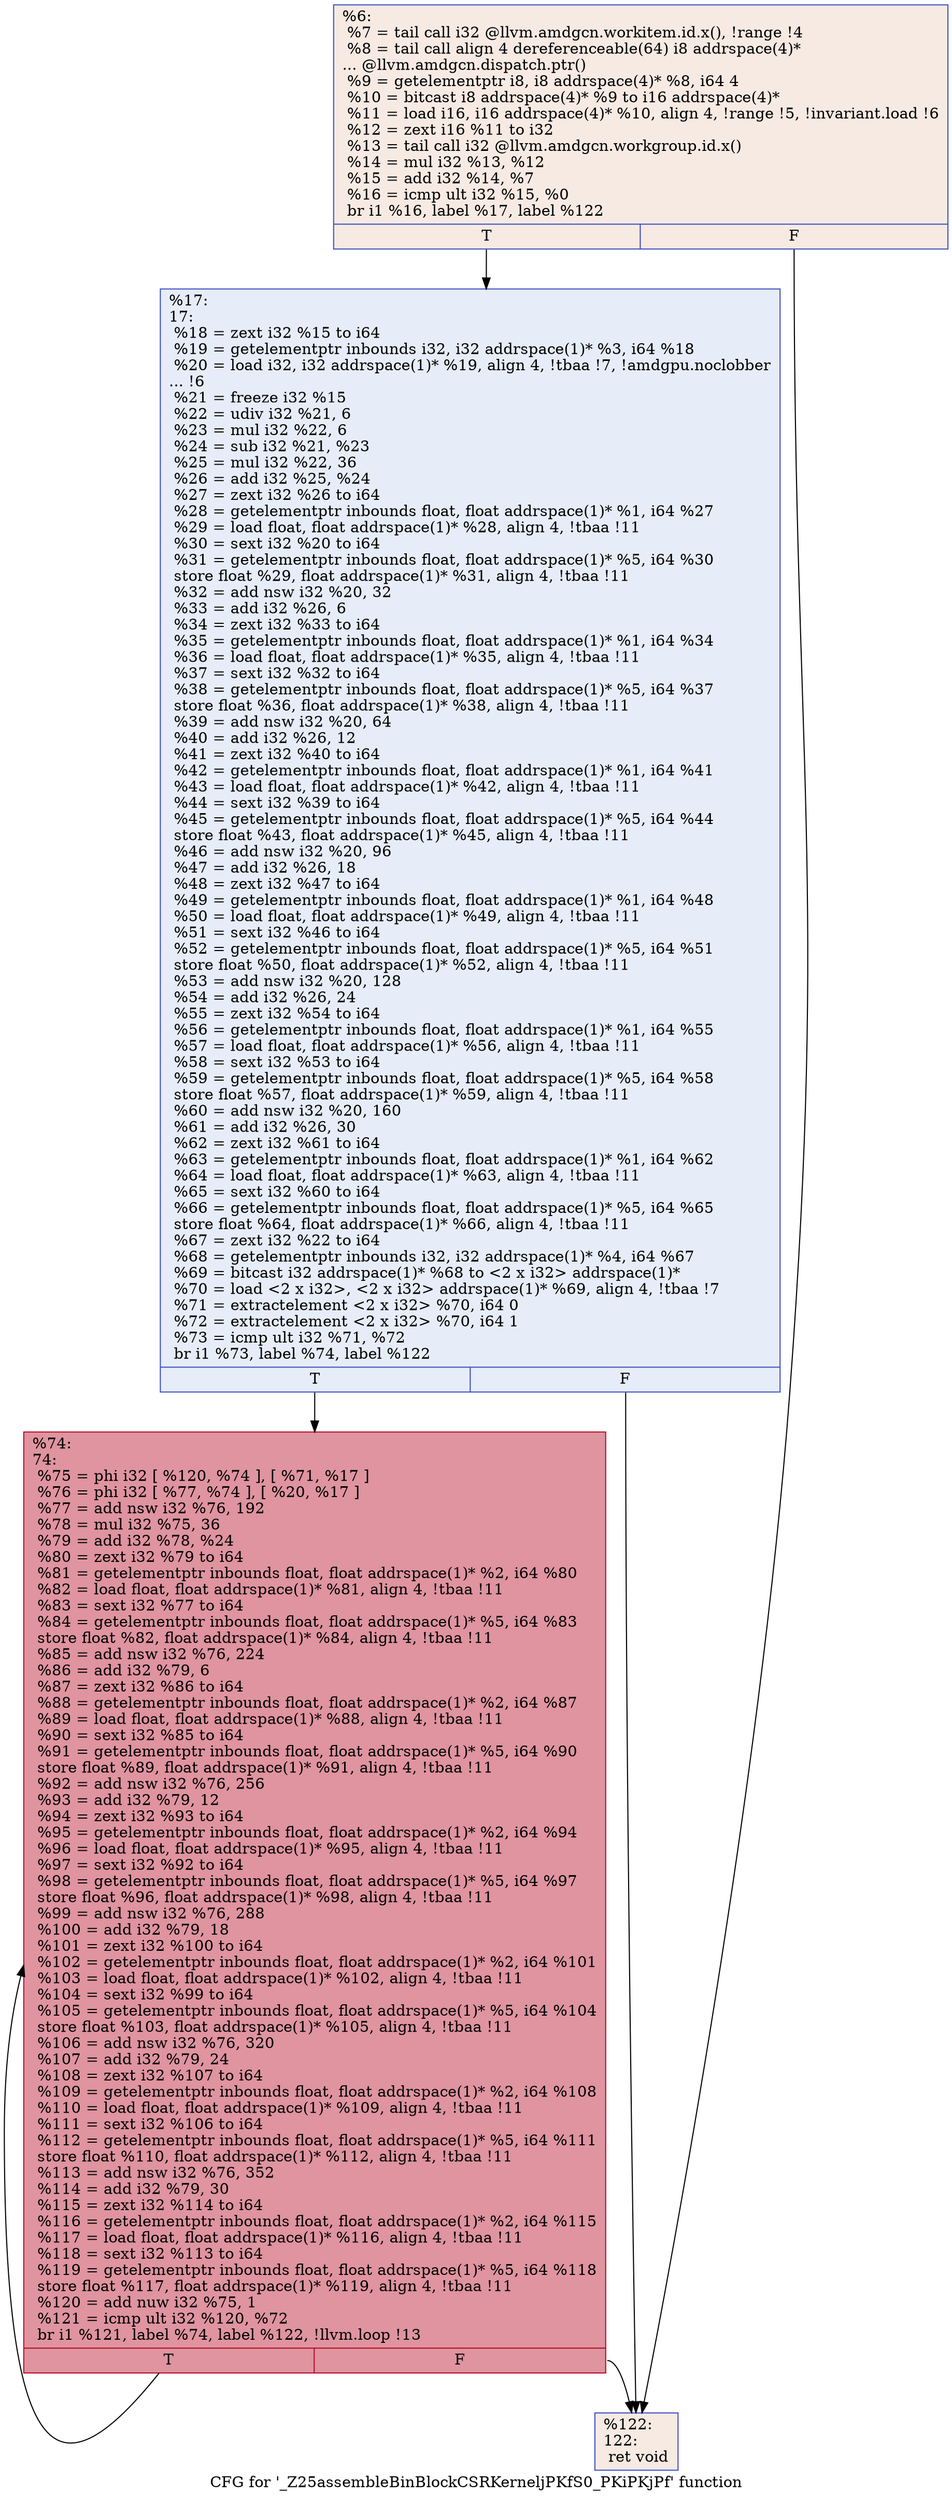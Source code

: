 digraph "CFG for '_Z25assembleBinBlockCSRKerneljPKfS0_PKiPKjPf' function" {
	label="CFG for '_Z25assembleBinBlockCSRKerneljPKfS0_PKiPKjPf' function";

	Node0x62365f0 [shape=record,color="#3d50c3ff", style=filled, fillcolor="#eed0c070",label="{%6:\l  %7 = tail call i32 @llvm.amdgcn.workitem.id.x(), !range !4\l  %8 = tail call align 4 dereferenceable(64) i8 addrspace(4)*\l... @llvm.amdgcn.dispatch.ptr()\l  %9 = getelementptr i8, i8 addrspace(4)* %8, i64 4\l  %10 = bitcast i8 addrspace(4)* %9 to i16 addrspace(4)*\l  %11 = load i16, i16 addrspace(4)* %10, align 4, !range !5, !invariant.load !6\l  %12 = zext i16 %11 to i32\l  %13 = tail call i32 @llvm.amdgcn.workgroup.id.x()\l  %14 = mul i32 %13, %12\l  %15 = add i32 %14, %7\l  %16 = icmp ult i32 %15, %0\l  br i1 %16, label %17, label %122\l|{<s0>T|<s1>F}}"];
	Node0x62365f0:s0 -> Node0x62375c0;
	Node0x62365f0:s1 -> Node0x62385e0;
	Node0x62375c0 [shape=record,color="#3d50c3ff", style=filled, fillcolor="#c7d7f070",label="{%17:\l17:                                               \l  %18 = zext i32 %15 to i64\l  %19 = getelementptr inbounds i32, i32 addrspace(1)* %3, i64 %18\l  %20 = load i32, i32 addrspace(1)* %19, align 4, !tbaa !7, !amdgpu.noclobber\l... !6\l  %21 = freeze i32 %15\l  %22 = udiv i32 %21, 6\l  %23 = mul i32 %22, 6\l  %24 = sub i32 %21, %23\l  %25 = mul i32 %22, 36\l  %26 = add i32 %25, %24\l  %27 = zext i32 %26 to i64\l  %28 = getelementptr inbounds float, float addrspace(1)* %1, i64 %27\l  %29 = load float, float addrspace(1)* %28, align 4, !tbaa !11\l  %30 = sext i32 %20 to i64\l  %31 = getelementptr inbounds float, float addrspace(1)* %5, i64 %30\l  store float %29, float addrspace(1)* %31, align 4, !tbaa !11\l  %32 = add nsw i32 %20, 32\l  %33 = add i32 %26, 6\l  %34 = zext i32 %33 to i64\l  %35 = getelementptr inbounds float, float addrspace(1)* %1, i64 %34\l  %36 = load float, float addrspace(1)* %35, align 4, !tbaa !11\l  %37 = sext i32 %32 to i64\l  %38 = getelementptr inbounds float, float addrspace(1)* %5, i64 %37\l  store float %36, float addrspace(1)* %38, align 4, !tbaa !11\l  %39 = add nsw i32 %20, 64\l  %40 = add i32 %26, 12\l  %41 = zext i32 %40 to i64\l  %42 = getelementptr inbounds float, float addrspace(1)* %1, i64 %41\l  %43 = load float, float addrspace(1)* %42, align 4, !tbaa !11\l  %44 = sext i32 %39 to i64\l  %45 = getelementptr inbounds float, float addrspace(1)* %5, i64 %44\l  store float %43, float addrspace(1)* %45, align 4, !tbaa !11\l  %46 = add nsw i32 %20, 96\l  %47 = add i32 %26, 18\l  %48 = zext i32 %47 to i64\l  %49 = getelementptr inbounds float, float addrspace(1)* %1, i64 %48\l  %50 = load float, float addrspace(1)* %49, align 4, !tbaa !11\l  %51 = sext i32 %46 to i64\l  %52 = getelementptr inbounds float, float addrspace(1)* %5, i64 %51\l  store float %50, float addrspace(1)* %52, align 4, !tbaa !11\l  %53 = add nsw i32 %20, 128\l  %54 = add i32 %26, 24\l  %55 = zext i32 %54 to i64\l  %56 = getelementptr inbounds float, float addrspace(1)* %1, i64 %55\l  %57 = load float, float addrspace(1)* %56, align 4, !tbaa !11\l  %58 = sext i32 %53 to i64\l  %59 = getelementptr inbounds float, float addrspace(1)* %5, i64 %58\l  store float %57, float addrspace(1)* %59, align 4, !tbaa !11\l  %60 = add nsw i32 %20, 160\l  %61 = add i32 %26, 30\l  %62 = zext i32 %61 to i64\l  %63 = getelementptr inbounds float, float addrspace(1)* %1, i64 %62\l  %64 = load float, float addrspace(1)* %63, align 4, !tbaa !11\l  %65 = sext i32 %60 to i64\l  %66 = getelementptr inbounds float, float addrspace(1)* %5, i64 %65\l  store float %64, float addrspace(1)* %66, align 4, !tbaa !11\l  %67 = zext i32 %22 to i64\l  %68 = getelementptr inbounds i32, i32 addrspace(1)* %4, i64 %67\l  %69 = bitcast i32 addrspace(1)* %68 to \<2 x i32\> addrspace(1)*\l  %70 = load \<2 x i32\>, \<2 x i32\> addrspace(1)* %69, align 4, !tbaa !7\l  %71 = extractelement \<2 x i32\> %70, i64 0\l  %72 = extractelement \<2 x i32\> %70, i64 1\l  %73 = icmp ult i32 %71, %72\l  br i1 %73, label %74, label %122\l|{<s0>T|<s1>F}}"];
	Node0x62375c0:s0 -> Node0x623c860;
	Node0x62375c0:s1 -> Node0x62385e0;
	Node0x623c860 [shape=record,color="#b70d28ff", style=filled, fillcolor="#b70d2870",label="{%74:\l74:                                               \l  %75 = phi i32 [ %120, %74 ], [ %71, %17 ]\l  %76 = phi i32 [ %77, %74 ], [ %20, %17 ]\l  %77 = add nsw i32 %76, 192\l  %78 = mul i32 %75, 36\l  %79 = add i32 %78, %24\l  %80 = zext i32 %79 to i64\l  %81 = getelementptr inbounds float, float addrspace(1)* %2, i64 %80\l  %82 = load float, float addrspace(1)* %81, align 4, !tbaa !11\l  %83 = sext i32 %77 to i64\l  %84 = getelementptr inbounds float, float addrspace(1)* %5, i64 %83\l  store float %82, float addrspace(1)* %84, align 4, !tbaa !11\l  %85 = add nsw i32 %76, 224\l  %86 = add i32 %79, 6\l  %87 = zext i32 %86 to i64\l  %88 = getelementptr inbounds float, float addrspace(1)* %2, i64 %87\l  %89 = load float, float addrspace(1)* %88, align 4, !tbaa !11\l  %90 = sext i32 %85 to i64\l  %91 = getelementptr inbounds float, float addrspace(1)* %5, i64 %90\l  store float %89, float addrspace(1)* %91, align 4, !tbaa !11\l  %92 = add nsw i32 %76, 256\l  %93 = add i32 %79, 12\l  %94 = zext i32 %93 to i64\l  %95 = getelementptr inbounds float, float addrspace(1)* %2, i64 %94\l  %96 = load float, float addrspace(1)* %95, align 4, !tbaa !11\l  %97 = sext i32 %92 to i64\l  %98 = getelementptr inbounds float, float addrspace(1)* %5, i64 %97\l  store float %96, float addrspace(1)* %98, align 4, !tbaa !11\l  %99 = add nsw i32 %76, 288\l  %100 = add i32 %79, 18\l  %101 = zext i32 %100 to i64\l  %102 = getelementptr inbounds float, float addrspace(1)* %2, i64 %101\l  %103 = load float, float addrspace(1)* %102, align 4, !tbaa !11\l  %104 = sext i32 %99 to i64\l  %105 = getelementptr inbounds float, float addrspace(1)* %5, i64 %104\l  store float %103, float addrspace(1)* %105, align 4, !tbaa !11\l  %106 = add nsw i32 %76, 320\l  %107 = add i32 %79, 24\l  %108 = zext i32 %107 to i64\l  %109 = getelementptr inbounds float, float addrspace(1)* %2, i64 %108\l  %110 = load float, float addrspace(1)* %109, align 4, !tbaa !11\l  %111 = sext i32 %106 to i64\l  %112 = getelementptr inbounds float, float addrspace(1)* %5, i64 %111\l  store float %110, float addrspace(1)* %112, align 4, !tbaa !11\l  %113 = add nsw i32 %76, 352\l  %114 = add i32 %79, 30\l  %115 = zext i32 %114 to i64\l  %116 = getelementptr inbounds float, float addrspace(1)* %2, i64 %115\l  %117 = load float, float addrspace(1)* %116, align 4, !tbaa !11\l  %118 = sext i32 %113 to i64\l  %119 = getelementptr inbounds float, float addrspace(1)* %5, i64 %118\l  store float %117, float addrspace(1)* %119, align 4, !tbaa !11\l  %120 = add nuw i32 %75, 1\l  %121 = icmp ult i32 %120, %72\l  br i1 %121, label %74, label %122, !llvm.loop !13\l|{<s0>T|<s1>F}}"];
	Node0x623c860:s0 -> Node0x623c860;
	Node0x623c860:s1 -> Node0x62385e0;
	Node0x62385e0 [shape=record,color="#3d50c3ff", style=filled, fillcolor="#eed0c070",label="{%122:\l122:                                              \l  ret void\l}"];
}
